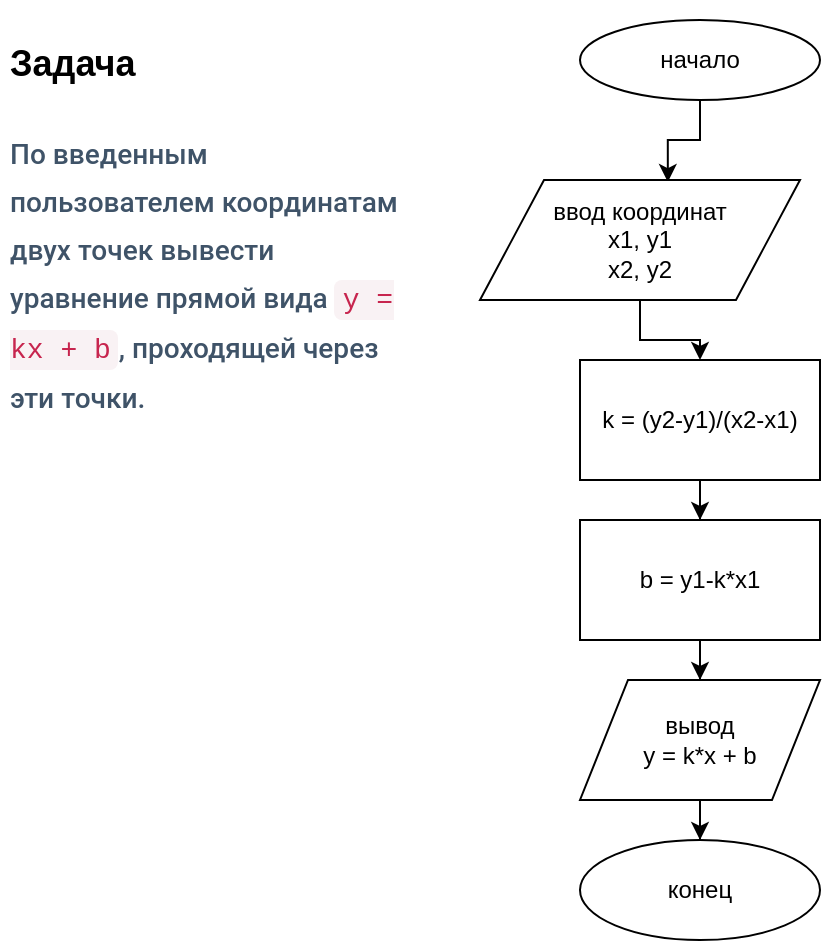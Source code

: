<mxfile version="12.4.2" type="google" pages="4"><diagram id="8beUxDdUcvf0X3RWfhAT" name="task_2"><mxGraphModel dx="982" dy="521" grid="1" gridSize="10" guides="1" tooltips="1" connect="1" arrows="1" fold="1" page="1" pageScale="1" pageWidth="827" pageHeight="1169" math="0" shadow="0"><root><mxCell id="EQzf1-_CRJcvr7g7W4kZ-0"/><mxCell id="EQzf1-_CRJcvr7g7W4kZ-1" parent="EQzf1-_CRJcvr7g7W4kZ-0"/><mxCell id="wIw0JJI4vvafEinAs1OR-1" style="edgeStyle=orthogonalEdgeStyle;rounded=0;orthogonalLoop=1;jettySize=auto;html=1;exitX=0.5;exitY=1;exitDx=0;exitDy=0;entryX=0.587;entryY=0.017;entryDx=0;entryDy=0;entryPerimeter=0;" edge="1" parent="EQzf1-_CRJcvr7g7W4kZ-1" source="EQzf1-_CRJcvr7g7W4kZ-2" target="EQzf1-_CRJcvr7g7W4kZ-3"><mxGeometry relative="1" as="geometry"><mxPoint x="392" y="90" as="targetPoint"/></mxGeometry></mxCell><mxCell id="EQzf1-_CRJcvr7g7W4kZ-2" value="начало" style="ellipse;whiteSpace=wrap;html=1;" vertex="1" parent="EQzf1-_CRJcvr7g7W4kZ-1"><mxGeometry x="330" y="10" width="120" height="40" as="geometry"/></mxCell><mxCell id="wIw0JJI4vvafEinAs1OR-2" style="edgeStyle=orthogonalEdgeStyle;rounded=0;orthogonalLoop=1;jettySize=auto;html=1;" edge="1" parent="EQzf1-_CRJcvr7g7W4kZ-1" source="EQzf1-_CRJcvr7g7W4kZ-3" target="EQzf1-_CRJcvr7g7W4kZ-4"><mxGeometry relative="1" as="geometry"/></mxCell><mxCell id="EQzf1-_CRJcvr7g7W4kZ-3" value="ввод координат&lt;br&gt;x1, y1&lt;br&gt;x2, y2" style="shape=parallelogram;perimeter=parallelogramPerimeter;whiteSpace=wrap;html=1;" vertex="1" parent="EQzf1-_CRJcvr7g7W4kZ-1"><mxGeometry x="280" y="90" width="160" height="60" as="geometry"/></mxCell><mxCell id="wIw0JJI4vvafEinAs1OR-3" style="edgeStyle=orthogonalEdgeStyle;rounded=0;orthogonalLoop=1;jettySize=auto;html=1;entryX=0.5;entryY=0;entryDx=0;entryDy=0;" edge="1" parent="EQzf1-_CRJcvr7g7W4kZ-1" source="EQzf1-_CRJcvr7g7W4kZ-4" target="EQzf1-_CRJcvr7g7W4kZ-5"><mxGeometry relative="1" as="geometry"/></mxCell><mxCell id="EQzf1-_CRJcvr7g7W4kZ-4" value="k = (y2-y1)/(x2-x1)" style="rounded=0;whiteSpace=wrap;html=1;" vertex="1" parent="EQzf1-_CRJcvr7g7W4kZ-1"><mxGeometry x="330" y="180" width="120" height="60" as="geometry"/></mxCell><mxCell id="wIw0JJI4vvafEinAs1OR-4" style="edgeStyle=orthogonalEdgeStyle;rounded=0;orthogonalLoop=1;jettySize=auto;html=1;" edge="1" parent="EQzf1-_CRJcvr7g7W4kZ-1" source="EQzf1-_CRJcvr7g7W4kZ-5" target="EQzf1-_CRJcvr7g7W4kZ-6"><mxGeometry relative="1" as="geometry"/></mxCell><mxCell id="EQzf1-_CRJcvr7g7W4kZ-5" value="b = y1-k*x1" style="rounded=0;whiteSpace=wrap;html=1;" vertex="1" parent="EQzf1-_CRJcvr7g7W4kZ-1"><mxGeometry x="330" y="260" width="120" height="60" as="geometry"/></mxCell><mxCell id="wIw0JJI4vvafEinAs1OR-5" style="edgeStyle=orthogonalEdgeStyle;rounded=0;orthogonalLoop=1;jettySize=auto;html=1;entryX=0.5;entryY=0;entryDx=0;entryDy=0;" edge="1" parent="EQzf1-_CRJcvr7g7W4kZ-1" source="EQzf1-_CRJcvr7g7W4kZ-6" target="wIw0JJI4vvafEinAs1OR-0"><mxGeometry relative="1" as="geometry"/></mxCell><mxCell id="EQzf1-_CRJcvr7g7W4kZ-6" value="вывод&lt;br&gt;y = k*x + b" style="shape=parallelogram;perimeter=parallelogramPerimeter;whiteSpace=wrap;html=1;" vertex="1" parent="EQzf1-_CRJcvr7g7W4kZ-1"><mxGeometry x="330" y="340" width="120" height="60" as="geometry"/></mxCell><mxCell id="wIw0JJI4vvafEinAs1OR-0" value="конец" style="ellipse;whiteSpace=wrap;html=1;" vertex="1" parent="EQzf1-_CRJcvr7g7W4kZ-1"><mxGeometry x="330" y="420" width="120" height="50" as="geometry"/></mxCell><mxCell id="wIw0JJI4vvafEinAs1OR-6" value="&lt;h1&gt;&lt;font style=&quot;font-size: 18px&quot;&gt;Задача&lt;/font&gt;&lt;/h1&gt;&lt;h3 style=&quot;box-sizing: border-box ; font-family: &amp;#34;roboto&amp;#34; , &amp;#34;san francisco&amp;#34; , &amp;#34;helvetica neue&amp;#34; , &amp;#34;helvetica&amp;#34; , &amp;#34;arial&amp;#34; ; font-weight: 500 ; line-height: 24px ; color: rgb(63 , 83 , 104) ; margin-top: 20px ; margin-bottom: 10px ; background-color: rgb(255 , 255 , 255) ; font-size: 14px&quot;&gt;&lt;font style=&quot;font-size: 14px&quot;&gt;По введенным пользователем координатам двух точек вывести уравнение прямой вида&amp;nbsp;&lt;code style=&quot;box-sizing: border-box ; font-family: &amp;#34;menlo&amp;#34; , &amp;#34;monaco&amp;#34; , &amp;#34;consolas&amp;#34; , &amp;#34;courier new&amp;#34; , monospace ; color: rgb(199 , 37 , 78) ; background-color: rgb(249 , 242 , 244) ; border-radius: 4px ; padding: 2px 4px&quot;&gt;y = kx + b&lt;/code&gt;, проходящей через эти точки.&lt;/font&gt;&lt;/h3&gt;" style="text;html=1;strokeColor=none;fillColor=none;spacing=5;spacingTop=-20;whiteSpace=wrap;overflow=hidden;rounded=0;" vertex="1" parent="EQzf1-_CRJcvr7g7W4kZ-1"><mxGeometry x="40" y="10" width="210" height="280" as="geometry"/></mxCell></root></mxGraphModel></diagram><diagram id="h86YOBY4CzMNlrXLYCOY" name="task_4"><mxGraphModel dx="1178" dy="625" grid="1" gridSize="10" guides="1" tooltips="1" connect="1" arrows="1" fold="1" page="1" pageScale="1" pageWidth="827" pageHeight="1169" math="0" shadow="0"><root><mxCell id="xa_6BuCQ1tS78bqNppQI-0"/><mxCell id="xa_6BuCQ1tS78bqNppQI-1" parent="xa_6BuCQ1tS78bqNppQI-0"/><mxCell id="CKrFJglANKEA1A0Tl4FJ-0" value="&lt;h1&gt;&lt;font style=&quot;font-size: 18px&quot;&gt;Задача&lt;/font&gt;&lt;/h1&gt;&lt;h3 style=&quot;box-sizing: border-box ; font-family: &amp;#34;roboto&amp;#34; , &amp;#34;san francisco&amp;#34; , &amp;#34;helvetica neue&amp;#34; , &amp;#34;helvetica&amp;#34; , &amp;#34;arial&amp;#34; ; font-weight: 500 ; line-height: 24px ; color: rgb(63 , 83 , 104) ; margin-top: 20px ; margin-bottom: 10px ; font-size: 17px ; background-color: rgb(255 , 255 , 255)&quot;&gt;Пользователь вводит две буквы. Определить, на каких местах алфавита они стоят, и сколько между ними находится букв.&lt;/h3&gt;" style="text;html=1;strokeColor=none;fillColor=none;spacing=5;spacingTop=-20;whiteSpace=wrap;overflow=hidden;rounded=0;" vertex="1" parent="xa_6BuCQ1tS78bqNppQI-1"><mxGeometry x="40" y="10" width="210" height="280" as="geometry"/></mxCell><mxCell id="CKrFJglANKEA1A0Tl4FJ-8" style="edgeStyle=orthogonalEdgeStyle;rounded=0;orthogonalLoop=1;jettySize=auto;html=1;entryX=0.5;entryY=0;entryDx=0;entryDy=0;" edge="1" parent="xa_6BuCQ1tS78bqNppQI-1" source="CKrFJglANKEA1A0Tl4FJ-1" target="CKrFJglANKEA1A0Tl4FJ-2"><mxGeometry relative="1" as="geometry"/></mxCell><mxCell id="CKrFJglANKEA1A0Tl4FJ-1" value="начало" style="ellipse;whiteSpace=wrap;html=1;" vertex="1" parent="xa_6BuCQ1tS78bqNppQI-1"><mxGeometry x="340" y="60" width="120" height="30" as="geometry"/></mxCell><mxCell id="CKrFJglANKEA1A0Tl4FJ-9" style="edgeStyle=orthogonalEdgeStyle;rounded=0;orthogonalLoop=1;jettySize=auto;html=1;entryX=0.5;entryY=0;entryDx=0;entryDy=0;" edge="1" parent="xa_6BuCQ1tS78bqNppQI-1" source="CKrFJglANKEA1A0Tl4FJ-2" target="CKrFJglANKEA1A0Tl4FJ-3"><mxGeometry relative="1" as="geometry"/></mxCell><mxCell id="CKrFJglANKEA1A0Tl4FJ-2" value="ввод&lt;br&gt;a,b" style="shape=parallelogram;perimeter=parallelogramPerimeter;whiteSpace=wrap;html=1;" vertex="1" parent="xa_6BuCQ1tS78bqNppQI-1"><mxGeometry x="340" y="120" width="120" height="60" as="geometry"/></mxCell><mxCell id="CKrFJglANKEA1A0Tl4FJ-10" style="edgeStyle=orthogonalEdgeStyle;rounded=0;orthogonalLoop=1;jettySize=auto;html=1;entryX=0.5;entryY=0;entryDx=0;entryDy=0;" edge="1" parent="xa_6BuCQ1tS78bqNppQI-1" source="CKrFJglANKEA1A0Tl4FJ-3" target="CKrFJglANKEA1A0Tl4FJ-4"><mxGeometry relative="1" as="geometry"/></mxCell><mxCell id="CKrFJglANKEA1A0Tl4FJ-3" value="рассчитать позицию&lt;br&gt;na, nb" style="rounded=0;whiteSpace=wrap;html=1;" vertex="1" parent="xa_6BuCQ1tS78bqNppQI-1"><mxGeometry x="340" y="210" width="120" height="60" as="geometry"/></mxCell><mxCell id="CKrFJglANKEA1A0Tl4FJ-11" style="edgeStyle=orthogonalEdgeStyle;rounded=0;orthogonalLoop=1;jettySize=auto;html=1;entryX=0.655;entryY=0.007;entryDx=0;entryDy=0;entryPerimeter=0;" edge="1" parent="xa_6BuCQ1tS78bqNppQI-1" source="CKrFJglANKEA1A0Tl4FJ-4" target="CKrFJglANKEA1A0Tl4FJ-5"><mxGeometry relative="1" as="geometry"/></mxCell><mxCell id="CKrFJglANKEA1A0Tl4FJ-4" value="рассчитать кол-во букв между&lt;br&gt;K = abs(na-nb)-1" style="rounded=0;whiteSpace=wrap;html=1;" vertex="1" parent="xa_6BuCQ1tS78bqNppQI-1"><mxGeometry x="340" y="310" width="120" height="60" as="geometry"/></mxCell><mxCell id="CKrFJglANKEA1A0Tl4FJ-13" style="edgeStyle=orthogonalEdgeStyle;rounded=0;orthogonalLoop=1;jettySize=auto;html=1;entryX=0.5;entryY=0;entryDx=0;entryDy=0;" edge="1" parent="xa_6BuCQ1tS78bqNppQI-1" source="CKrFJglANKEA1A0Tl4FJ-5" target="CKrFJglANKEA1A0Tl4FJ-6"><mxGeometry relative="1" as="geometry"/></mxCell><mxCell id="CKrFJglANKEA1A0Tl4FJ-5" value="вывод&lt;br&gt;na, nb, K" style="shape=parallelogram;perimeter=parallelogramPerimeter;whiteSpace=wrap;html=1;" vertex="1" parent="xa_6BuCQ1tS78bqNppQI-1"><mxGeometry x="320" y="410" width="120" height="60" as="geometry"/></mxCell><mxCell id="CKrFJglANKEA1A0Tl4FJ-6" value="конец" style="ellipse;whiteSpace=wrap;html=1;" vertex="1" parent="xa_6BuCQ1tS78bqNppQI-1"><mxGeometry x="320" y="500" width="120" height="40" as="geometry"/></mxCell></root></mxGraphModel></diagram><diagram id="ks8MA1CvX_0mmAla4IgN" name="task_7"><mxGraphModel dx="1178" dy="625" grid="1" gridSize="10" guides="1" tooltips="1" connect="1" arrows="1" fold="1" page="1" pageScale="1" pageWidth="827" pageHeight="1169" math="0" shadow="0"><root><mxCell id="0"/><mxCell id="1" parent="0"/><mxCell id="ivDuAdvxWMEKXKEeAVLu-3" style="edgeStyle=orthogonalEdgeStyle;rounded=0;orthogonalLoop=1;jettySize=auto;html=1;exitX=0.5;exitY=1;exitDx=0;exitDy=0;entryX=0.5;entryY=0;entryDx=0;entryDy=0;" edge="1" parent="1" source="ivDuAdvxWMEKXKEeAVLu-1" target="ivDuAdvxWMEKXKEeAVLu-2"><mxGeometry relative="1" as="geometry"/></mxCell><mxCell id="ivDuAdvxWMEKXKEeAVLu-1" value="начало" style="ellipse;whiteSpace=wrap;html=1;" vertex="1" parent="1"><mxGeometry x="305" y="80" width="120" height="40" as="geometry"/></mxCell><mxCell id="ivDuAdvxWMEKXKEeAVLu-16" style="edgeStyle=orthogonalEdgeStyle;rounded=0;orthogonalLoop=1;jettySize=auto;html=1;entryX=0.598;entryY=-0.003;entryDx=0;entryDy=0;entryPerimeter=0;" edge="1" parent="1" target="ivDuAdvxWMEKXKEeAVLu-15"><mxGeometry relative="1" as="geometry"><mxPoint x="362" y="200" as="sourcePoint"/></mxGeometry></mxCell><mxCell id="ivDuAdvxWMEKXKEeAVLu-2" value="ввод&lt;br&gt;YEAR" style="shape=parallelogram;perimeter=parallelogramPerimeter;whiteSpace=wrap;html=1;" vertex="1" parent="1"><mxGeometry x="305" y="150" width="120" height="60" as="geometry"/></mxCell><mxCell id="ivDuAdvxWMEKXKEeAVLu-18" style="edgeStyle=orthogonalEdgeStyle;rounded=0;orthogonalLoop=1;jettySize=auto;html=1;entryX=0.5;entryY=0;entryDx=0;entryDy=0;" edge="1" parent="1" source="ivDuAdvxWMEKXKEeAVLu-5" target="ivDuAdvxWMEKXKEeAVLu-7"><mxGeometry relative="1" as="geometry"/></mxCell><mxCell id="ivDuAdvxWMEKXKEeAVLu-5" value="рассчитать &lt;br&gt;Date2 = Date1 - 1" style="rounded=0;whiteSpace=wrap;html=1;" vertex="1" parent="1"><mxGeometry x="290" y="320" width="120" height="60" as="geometry"/></mxCell><mxCell id="ivDuAdvxWMEKXKEeAVLu-10" style="edgeStyle=orthogonalEdgeStyle;rounded=0;orthogonalLoop=1;jettySize=auto;html=1;exitX=0;exitY=0.5;exitDx=0;exitDy=0;entryX=0.5;entryY=0;entryDx=0;entryDy=0;" edge="1" parent="1" source="ivDuAdvxWMEKXKEeAVLu-6" target="ivDuAdvxWMEKXKEeAVLu-9"><mxGeometry relative="1" as="geometry"/></mxCell><mxCell id="ivDuAdvxWMEKXKEeAVLu-11" style="edgeStyle=orthogonalEdgeStyle;rounded=0;orthogonalLoop=1;jettySize=auto;html=1;exitX=1;exitY=0.5;exitDx=0;exitDy=0;entryX=0.75;entryY=0;entryDx=0;entryDy=0;" edge="1" parent="1" source="ivDuAdvxWMEKXKEeAVLu-6" target="ivDuAdvxWMEKXKEeAVLu-8"><mxGeometry relative="1" as="geometry"/></mxCell><mxCell id="ivDuAdvxWMEKXKEeAVLu-6" value="day == 29?" style="rhombus;whiteSpace=wrap;html=1;" vertex="1" parent="1"><mxGeometry x="275" y="490" width="150" height="140" as="geometry"/></mxCell><mxCell id="ivDuAdvxWMEKXKEeAVLu-19" style="edgeStyle=orthogonalEdgeStyle;rounded=0;orthogonalLoop=1;jettySize=auto;html=1;" edge="1" parent="1" source="ivDuAdvxWMEKXKEeAVLu-7" target="ivDuAdvxWMEKXKEeAVLu-6"><mxGeometry relative="1" as="geometry"/></mxCell><mxCell id="ivDuAdvxWMEKXKEeAVLu-7" value="рассчитать &lt;br&gt;day = DAY(Date2)" style="rounded=0;whiteSpace=wrap;html=1;" vertex="1" parent="1"><mxGeometry x="290" y="410" width="120" height="60" as="geometry"/></mxCell><mxCell id="ivDuAdvxWMEKXKEeAVLu-13" style="edgeStyle=orthogonalEdgeStyle;rounded=0;orthogonalLoop=1;jettySize=auto;html=1;" edge="1" parent="1" source="ivDuAdvxWMEKXKEeAVLu-8" target="ivDuAdvxWMEKXKEeAVLu-12"><mxGeometry relative="1" as="geometry"/></mxCell><mxCell id="ivDuAdvxWMEKXKEeAVLu-8" value="Вывод&lt;br&gt;&quot;Високосный&quot;" style="shape=parallelogram;perimeter=parallelogramPerimeter;whiteSpace=wrap;html=1;" vertex="1" parent="1"><mxGeometry x="460" y="610" width="120" height="60" as="geometry"/></mxCell><mxCell id="ivDuAdvxWMEKXKEeAVLu-14" style="edgeStyle=orthogonalEdgeStyle;rounded=0;orthogonalLoop=1;jettySize=auto;html=1;entryX=0.5;entryY=0;entryDx=0;entryDy=0;" edge="1" parent="1" source="ivDuAdvxWMEKXKEeAVLu-9" target="ivDuAdvxWMEKXKEeAVLu-12"><mxGeometry relative="1" as="geometry"/></mxCell><mxCell id="ivDuAdvxWMEKXKEeAVLu-9" value="Вывод&lt;br&gt;&quot;Нет&quot;" style="shape=parallelogram;perimeter=parallelogramPerimeter;whiteSpace=wrap;html=1;" vertex="1" parent="1"><mxGeometry x="110" y="600" width="120" height="60" as="geometry"/></mxCell><mxCell id="ivDuAdvxWMEKXKEeAVLu-12" value="конец" style="ellipse;whiteSpace=wrap;html=1;" vertex="1" parent="1"><mxGeometry x="275" y="700" width="120" height="40" as="geometry"/></mxCell><mxCell id="ivDuAdvxWMEKXKEeAVLu-17" style="edgeStyle=orthogonalEdgeStyle;rounded=0;orthogonalLoop=1;jettySize=auto;html=1;exitX=0.5;exitY=1;exitDx=0;exitDy=0;entryX=0.5;entryY=0;entryDx=0;entryDy=0;" edge="1" parent="1" source="ivDuAdvxWMEKXKEeAVLu-15" target="ivDuAdvxWMEKXKEeAVLu-5"><mxGeometry relative="1" as="geometry"/></mxCell><mxCell id="ivDuAdvxWMEKXKEeAVLu-15" value="&lt;span style=&quot;white-space: normal&quot;&gt;Date1 = 01.03.YEAR&lt;/span&gt;" style="rounded=0;whiteSpace=wrap;html=1;" vertex="1" parent="1"><mxGeometry x="290" y="240" width="120" height="60" as="geometry"/></mxCell><mxCell id="ivDuAdvxWMEKXKEeAVLu-20" value="Да" style="text;html=1;strokeColor=none;fillColor=none;align=center;verticalAlign=middle;whiteSpace=wrap;rounded=0;" vertex="1" parent="1"><mxGeometry x="490" y="570" width="40" height="20" as="geometry"/></mxCell><mxCell id="ivDuAdvxWMEKXKEeAVLu-22" value="Нет" style="text;html=1;strokeColor=none;fillColor=none;align=center;verticalAlign=middle;whiteSpace=wrap;rounded=0;" vertex="1" parent="1"><mxGeometry x="170" y="570" width="40" height="20" as="geometry"/></mxCell><mxCell id="pRw2Z2pQNIe3XAaGuPD6-1" value="&lt;h1&gt;&lt;font style=&quot;font-size: 18px&quot;&gt;Задача&lt;/font&gt;&lt;/h1&gt;&lt;h3 style=&quot;box-sizing: border-box ; font-family: &amp;#34;roboto&amp;#34; , &amp;#34;san francisco&amp;#34; , &amp;#34;helvetica neue&amp;#34; , &amp;#34;helvetica&amp;#34; , &amp;#34;arial&amp;#34; ; font-weight: 500 ; line-height: 24px ; color: rgb(63 , 83 , 104) ; margin-top: 20px ; margin-bottom: 10px ; font-size: 17px ; background-color: rgb(255 , 255 , 255)&quot;&gt;Определить, является ли год, который ввел пользователь, високосным или не високосным.&lt;/h3&gt;" style="text;html=1;strokeColor=none;fillColor=none;spacing=5;spacingTop=-20;whiteSpace=wrap;overflow=hidden;rounded=0;" vertex="1" parent="1"><mxGeometry x="40" y="40" width="200" height="210" as="geometry"/></mxCell></root></mxGraphModel></diagram><diagram id="JGx3DffmJpTb0y9Uyw3Z" name="task_8"><mxGraphModel dx="1386" dy="735" grid="1" gridSize="10" guides="1" tooltips="1" connect="1" arrows="1" fold="1" page="1" pageScale="1" pageWidth="827" pageHeight="1169" math="0" shadow="0"><root><mxCell id="TE-Iwx8urD6o3Z5IQoFz-0"/><mxCell id="TE-Iwx8urD6o3Z5IQoFz-1" parent="TE-Iwx8urD6o3Z5IQoFz-0"/><mxCell id="YVUfUO0ulXeSwg1gYkrE-0" value="&lt;h1&gt;&lt;font style=&quot;font-size: 18px&quot;&gt;Задача&lt;/font&gt;&lt;/h1&gt;&lt;h3 style=&quot;box-sizing: border-box ; font-family: &amp;#34;roboto&amp;#34; , &amp;#34;san francisco&amp;#34; , &amp;#34;helvetica neue&amp;#34; , &amp;#34;helvetica&amp;#34; , &amp;#34;arial&amp;#34; ; font-weight: 500 ; line-height: 24px ; color: rgb(63 , 83 , 104) ; margin-top: 20px ; margin-bottom: 10px ; font-size: 17px ; background-color: rgb(255 , 255 , 255)&quot;&gt;Вводятся три разных числа. Найти, какое из них является средним (больше одного, но меньше другого).&lt;/h3&gt;" style="text;html=1;strokeColor=none;fillColor=none;spacing=5;spacingTop=-20;whiteSpace=wrap;overflow=hidden;rounded=0;" vertex="1" parent="TE-Iwx8urD6o3Z5IQoFz-1"><mxGeometry x="40" y="40" width="210" height="280" as="geometry"/></mxCell><mxCell id="YVUfUO0ulXeSwg1gYkrE-3" style="edgeStyle=orthogonalEdgeStyle;rounded=0;orthogonalLoop=1;jettySize=auto;html=1;entryX=0.5;entryY=0;entryDx=0;entryDy=0;" edge="1" parent="TE-Iwx8urD6o3Z5IQoFz-1" source="YVUfUO0ulXeSwg1gYkrE-1" target="YVUfUO0ulXeSwg1gYkrE-2"><mxGeometry relative="1" as="geometry"/></mxCell><mxCell id="YVUfUO0ulXeSwg1gYkrE-1" value="начало" style="ellipse;whiteSpace=wrap;html=1;" vertex="1" parent="TE-Iwx8urD6o3Z5IQoFz-1"><mxGeometry x="340" y="60" width="120" height="40" as="geometry"/></mxCell><mxCell id="YVUfUO0ulXeSwg1gYkrE-30" style="edgeStyle=orthogonalEdgeStyle;rounded=0;orthogonalLoop=1;jettySize=auto;html=1;entryX=0.5;entryY=0;entryDx=0;entryDy=0;" edge="1" parent="TE-Iwx8urD6o3Z5IQoFz-1" source="YVUfUO0ulXeSwg1gYkrE-2" target="YVUfUO0ulXeSwg1gYkrE-4"><mxGeometry relative="1" as="geometry"/></mxCell><mxCell id="YVUfUO0ulXeSwg1gYkrE-2" value="ввод&lt;br&gt;a,b,c" style="shape=parallelogram;perimeter=parallelogramPerimeter;whiteSpace=wrap;html=1;" vertex="1" parent="TE-Iwx8urD6o3Z5IQoFz-1"><mxGeometry x="340" y="150" width="120" height="60" as="geometry"/></mxCell><mxCell id="YVUfUO0ulXeSwg1gYkrE-6" style="edgeStyle=orthogonalEdgeStyle;rounded=0;orthogonalLoop=1;jettySize=auto;html=1;entryX=0.5;entryY=0;entryDx=0;entryDy=0;" edge="1" parent="TE-Iwx8urD6o3Z5IQoFz-1" source="YVUfUO0ulXeSwg1gYkrE-4" target="YVUfUO0ulXeSwg1gYkrE-5"><mxGeometry relative="1" as="geometry"/></mxCell><mxCell id="YVUfUO0ulXeSwg1gYkrE-14" style="edgeStyle=orthogonalEdgeStyle;rounded=0;orthogonalLoop=1;jettySize=auto;html=1;entryX=0.5;entryY=0;entryDx=0;entryDy=0;" edge="1" parent="TE-Iwx8urD6o3Z5IQoFz-1" source="YVUfUO0ulXeSwg1gYkrE-4" target="YVUfUO0ulXeSwg1gYkrE-9"><mxGeometry relative="1" as="geometry"/></mxCell><mxCell id="YVUfUO0ulXeSwg1gYkrE-4" value="a&amp;gt;b" style="rhombus;whiteSpace=wrap;html=1;" vertex="1" parent="TE-Iwx8urD6o3Z5IQoFz-1"><mxGeometry x="360" y="260" width="80" height="80" as="geometry"/></mxCell><mxCell id="YVUfUO0ulXeSwg1gYkrE-15" style="edgeStyle=orthogonalEdgeStyle;rounded=0;orthogonalLoop=1;jettySize=auto;html=1;entryX=0.5;entryY=0;entryDx=0;entryDy=0;exitX=0;exitY=0.5;exitDx=0;exitDy=0;" edge="1" parent="TE-Iwx8urD6o3Z5IQoFz-1" source="YVUfUO0ulXeSwg1gYkrE-5" target="YVUfUO0ulXeSwg1gYkrE-8"><mxGeometry relative="1" as="geometry"/></mxCell><mxCell id="YVUfUO0ulXeSwg1gYkrE-16" style="edgeStyle=orthogonalEdgeStyle;rounded=0;orthogonalLoop=1;jettySize=auto;html=1;entryX=0.5;entryY=0;entryDx=0;entryDy=0;exitX=1;exitY=0.5;exitDx=0;exitDy=0;" edge="1" parent="TE-Iwx8urD6o3Z5IQoFz-1" source="YVUfUO0ulXeSwg1gYkrE-5" target="YVUfUO0ulXeSwg1gYkrE-7"><mxGeometry relative="1" as="geometry"/></mxCell><mxCell id="YVUfUO0ulXeSwg1gYkrE-5" value="b&amp;gt;c" style="rhombus;whiteSpace=wrap;html=1;" vertex="1" parent="TE-Iwx8urD6o3Z5IQoFz-1"><mxGeometry x="560" y="330" width="80" height="80" as="geometry"/></mxCell><mxCell id="YVUfUO0ulXeSwg1gYkrE-27" style="edgeStyle=orthogonalEdgeStyle;rounded=0;orthogonalLoop=1;jettySize=auto;html=1;entryX=0.5;entryY=0;entryDx=0;entryDy=0;exitX=0.5;exitY=1;exitDx=0;exitDy=0;" edge="1" parent="TE-Iwx8urD6o3Z5IQoFz-1" source="YVUfUO0ulXeSwg1gYkrE-7" target="YVUfUO0ulXeSwg1gYkrE-23"><mxGeometry relative="1" as="geometry"/></mxCell><mxCell id="YVUfUO0ulXeSwg1gYkrE-7" value="b" style="shape=parallelogram;perimeter=parallelogramPerimeter;whiteSpace=wrap;html=1;" vertex="1" parent="TE-Iwx8urD6o3Z5IQoFz-1"><mxGeometry x="630" y="430" width="120" height="60" as="geometry"/></mxCell><mxCell id="YVUfUO0ulXeSwg1gYkrE-26" style="edgeStyle=orthogonalEdgeStyle;rounded=0;orthogonalLoop=1;jettySize=auto;html=1;entryX=0.5;entryY=0;entryDx=0;entryDy=0;" edge="1" parent="TE-Iwx8urD6o3Z5IQoFz-1" source="YVUfUO0ulXeSwg1gYkrE-8" target="YVUfUO0ulXeSwg1gYkrE-23"><mxGeometry relative="1" as="geometry"/></mxCell><mxCell id="YVUfUO0ulXeSwg1gYkrE-8" value="c" style="shape=parallelogram;perimeter=parallelogramPerimeter;whiteSpace=wrap;html=1;" vertex="1" parent="TE-Iwx8urD6o3Z5IQoFz-1"><mxGeometry x="440" y="430" width="120" height="60" as="geometry"/></mxCell><mxCell id="YVUfUO0ulXeSwg1gYkrE-12" style="edgeStyle=orthogonalEdgeStyle;rounded=0;orthogonalLoop=1;jettySize=auto;html=1;" edge="1" parent="TE-Iwx8urD6o3Z5IQoFz-1" source="YVUfUO0ulXeSwg1gYkrE-9" target="YVUfUO0ulXeSwg1gYkrE-10"><mxGeometry relative="1" as="geometry"/></mxCell><mxCell id="YVUfUO0ulXeSwg1gYkrE-13" style="edgeStyle=orthogonalEdgeStyle;rounded=0;orthogonalLoop=1;jettySize=auto;html=1;entryX=0.5;entryY=0;entryDx=0;entryDy=0;" edge="1" parent="TE-Iwx8urD6o3Z5IQoFz-1" source="YVUfUO0ulXeSwg1gYkrE-9" target="YVUfUO0ulXeSwg1gYkrE-11"><mxGeometry relative="1" as="geometry"/></mxCell><mxCell id="YVUfUO0ulXeSwg1gYkrE-9" value="a&amp;gt;c" style="rhombus;whiteSpace=wrap;html=1;" vertex="1" parent="TE-Iwx8urD6o3Z5IQoFz-1"><mxGeometry x="160" y="330" width="80" height="80" as="geometry"/></mxCell><mxCell id="YVUfUO0ulXeSwg1gYkrE-25" style="edgeStyle=orthogonalEdgeStyle;rounded=0;orthogonalLoop=1;jettySize=auto;html=1;entryX=0.5;entryY=0;entryDx=0;entryDy=0;" edge="1" parent="TE-Iwx8urD6o3Z5IQoFz-1" source="YVUfUO0ulXeSwg1gYkrE-10" target="YVUfUO0ulXeSwg1gYkrE-23"><mxGeometry relative="1" as="geometry"/></mxCell><mxCell id="YVUfUO0ulXeSwg1gYkrE-10" value="a" style="shape=parallelogram;perimeter=parallelogramPerimeter;whiteSpace=wrap;html=1;" vertex="1" parent="TE-Iwx8urD6o3Z5IQoFz-1"><mxGeometry x="250" y="430" width="120" height="60" as="geometry"/></mxCell><mxCell id="YVUfUO0ulXeSwg1gYkrE-29" style="edgeStyle=orthogonalEdgeStyle;rounded=0;orthogonalLoop=1;jettySize=auto;html=1;entryX=0.387;entryY=0.056;entryDx=0;entryDy=0;entryPerimeter=0;" edge="1" parent="TE-Iwx8urD6o3Z5IQoFz-1" source="YVUfUO0ulXeSwg1gYkrE-11" target="YVUfUO0ulXeSwg1gYkrE-23"><mxGeometry relative="1" as="geometry"><mxPoint x="380" y="630" as="targetPoint"/><Array as="points"><mxPoint x="70" y="570"/><mxPoint x="399" y="570"/></Array></mxGeometry></mxCell><mxCell id="YVUfUO0ulXeSwg1gYkrE-11" value="b" style="shape=parallelogram;perimeter=parallelogramPerimeter;whiteSpace=wrap;html=1;" vertex="1" parent="TE-Iwx8urD6o3Z5IQoFz-1"><mxGeometry x="10" y="430" width="120" height="60" as="geometry"/></mxCell><mxCell id="YVUfUO0ulXeSwg1gYkrE-17" value="Да" style="text;html=1;strokeColor=none;fillColor=none;align=center;verticalAlign=middle;whiteSpace=wrap;rounded=0;" vertex="1" parent="TE-Iwx8urD6o3Z5IQoFz-1"><mxGeometry x="450" y="280" width="40" height="20" as="geometry"/></mxCell><mxCell id="YVUfUO0ulXeSwg1gYkrE-18" value="Да" style="text;html=1;strokeColor=none;fillColor=none;align=center;verticalAlign=middle;whiteSpace=wrap;rounded=0;" vertex="1" parent="TE-Iwx8urD6o3Z5IQoFz-1"><mxGeometry x="650" y="350" width="40" height="20" as="geometry"/></mxCell><mxCell id="YVUfUO0ulXeSwg1gYkrE-19" value="Да" style="text;html=1;strokeColor=none;fillColor=none;align=center;verticalAlign=middle;whiteSpace=wrap;rounded=0;" vertex="1" parent="TE-Iwx8urD6o3Z5IQoFz-1"><mxGeometry x="280" y="350" width="40" height="20" as="geometry"/></mxCell><mxCell id="YVUfUO0ulXeSwg1gYkrE-23" value="конец" style="ellipse;whiteSpace=wrap;html=1;" vertex="1" parent="TE-Iwx8urD6o3Z5IQoFz-1"><mxGeometry x="353" y="650" width="120" height="30" as="geometry"/></mxCell></root></mxGraphModel></diagram></mxfile>